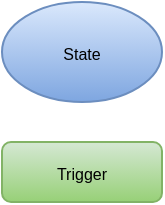 <mxfile version="13.9.9" type="device" pages="2"><diagram id="Wc4Q7DRSPfEDtNclYaYL" name="Legend"><mxGraphModel dx="813" dy="475" grid="1" gridSize="10" guides="1" tooltips="1" connect="1" arrows="1" fold="1" page="1" pageScale="1" pageWidth="850" pageHeight="1100" math="0" shadow="0"><root><mxCell id="0"/><mxCell id="1" parent="0"/><mxCell id="lno8jIFRdl_zvRskosYp-1" value="&lt;font color=&quot;#000000&quot; style=&quot;font-size: 8px&quot;&gt;Trigger&lt;/font&gt;" style="rounded=1;whiteSpace=wrap;html=1;fillColor=#d5e8d4;strokeColor=#82b366;gradientColor=#97d077;" vertex="1" parent="1"><mxGeometry x="60" y="100" width="80" height="30" as="geometry"/></mxCell><mxCell id="lno8jIFRdl_zvRskosYp-2" value="&lt;font color=&quot;#000000&quot; style=&quot;font-size: 8px&quot;&gt;State&lt;/font&gt;" style="ellipse;whiteSpace=wrap;html=1;fillColor=#dae8fc;strokeColor=#6c8ebf;gradientColor=#7ea6e0;" vertex="1" parent="1"><mxGeometry x="60" y="30" width="80" height="50" as="geometry"/></mxCell></root></mxGraphModel></diagram><diagram id="SwCKyzNLOO9j036D8Utl" name="Controller Logic"><mxGraphModel dx="1185" dy="693" grid="1" gridSize="10" guides="1" tooltips="1" connect="1" arrows="1" fold="1" page="1" pageScale="1" pageWidth="850" pageHeight="1100" math="0" shadow="0"><root><mxCell id="wyMptw_KKLvqIywOVhWa-0"/><mxCell id="wyMptw_KKLvqIywOVhWa-1" parent="wyMptw_KKLvqIywOVhWa-0"/><mxCell id="YByNZrxaGqACs-cKu3tb-0" value="&lt;font color=&quot;#000000&quot; style=&quot;font-size: 8px&quot;&gt;Read&lt;/font&gt;" style="ellipse;whiteSpace=wrap;html=1;fillColor=#dae8fc;strokeColor=#6c8ebf;gradientColor=#7ea6e0;" vertex="1" parent="wyMptw_KKLvqIywOVhWa-1"><mxGeometry x="370" y="710" width="80" height="50" as="geometry"/></mxCell><mxCell id="YByNZrxaGqACs-cKu3tb-1" value="&lt;font color=&quot;#000000&quot; style=&quot;font-size: 8px&quot;&gt;Low Power&lt;/font&gt;" style="ellipse;whiteSpace=wrap;html=1;fillColor=#dae8fc;strokeColor=#6c8ebf;gradientColor=#7ea6e0;" vertex="1" parent="wyMptw_KKLvqIywOVhWa-1"><mxGeometry x="580" y="830" width="80" height="50" as="geometry"/></mxCell><mxCell id="YByNZrxaGqACs-cKu3tb-2" value="&lt;font color=&quot;#000000&quot; style=&quot;font-size: 8px&quot;&gt;Write&lt;/font&gt;" style="ellipse;whiteSpace=wrap;html=1;fillColor=#dae8fc;strokeColor=#6c8ebf;gradientColor=#7ea6e0;" vertex="1" parent="wyMptw_KKLvqIywOVhWa-1"><mxGeometry x="100" y="710" width="80" height="50" as="geometry"/></mxCell><mxCell id="YByNZrxaGqACs-cKu3tb-3" value="&lt;font color=&quot;#000000&quot; style=&quot;font-size: 8px&quot;&gt;Idle&lt;/font&gt;" style="ellipse;whiteSpace=wrap;html=1;fillColor=#dae8fc;strokeColor=#6c8ebf;gradientColor=#7ea6e0;" vertex="1" parent="wyMptw_KKLvqIywOVhWa-1"><mxGeometry x="370" y="510" width="80" height="50" as="geometry"/></mxCell><mxCell id="YByNZrxaGqACs-cKu3tb-16" style="edgeStyle=orthogonalEdgeStyle;rounded=0;orthogonalLoop=1;jettySize=auto;html=1;entryX=0.5;entryY=0;entryDx=0;entryDy=0;" edge="1" parent="wyMptw_KKLvqIywOVhWa-1" source="YByNZrxaGqACs-cKu3tb-4" target="YByNZrxaGqACs-cKu3tb-10"><mxGeometry relative="1" as="geometry"/></mxCell><mxCell id="YByNZrxaGqACs-cKu3tb-4" value="&lt;font color=&quot;#000000&quot; style=&quot;font-size: 8px&quot;&gt;Initialization&lt;/font&gt;" style="ellipse;whiteSpace=wrap;html=1;fillColor=#dae8fc;strokeColor=#6c8ebf;gradientColor=#7ea6e0;" vertex="1" parent="wyMptw_KKLvqIywOVhWa-1"><mxGeometry x="370" y="340" width="80" height="50" as="geometry"/></mxCell><mxCell id="YByNZrxaGqACs-cKu3tb-5" value="&lt;font color=&quot;#000000&quot; style=&quot;font-size: 8px&quot;&gt;Reset&lt;/font&gt;" style="ellipse;whiteSpace=wrap;html=1;fillColor=#dae8fc;strokeColor=#6c8ebf;gradientColor=#7ea6e0;" vertex="1" parent="wyMptw_KKLvqIywOVhWa-1"><mxGeometry x="160" y="280" width="80" height="50" as="geometry"/></mxCell><mxCell id="YByNZrxaGqACs-cKu3tb-13" style="edgeStyle=orthogonalEdgeStyle;rounded=0;orthogonalLoop=1;jettySize=auto;html=1;entryX=0.25;entryY=0;entryDx=0;entryDy=0;" edge="1" parent="wyMptw_KKLvqIywOVhWa-1" source="YByNZrxaGqACs-cKu3tb-6" target="YByNZrxaGqACs-cKu3tb-9"><mxGeometry relative="1" as="geometry"><Array as="points"><mxPoint x="150" y="305"/><mxPoint x="150" y="180"/><mxPoint x="180" y="180"/></Array></mxGeometry></mxCell><mxCell id="YByNZrxaGqACs-cKu3tb-6" value="&lt;font color=&quot;#000000&quot; style=&quot;font-size: 8px&quot;&gt;Fault&lt;/font&gt;" style="ellipse;whiteSpace=wrap;html=1;fillColor=#dae8fc;strokeColor=#6c8ebf;gradientColor=#7ea6e0;" vertex="1" parent="wyMptw_KKLvqIywOVhWa-1"><mxGeometry x="40" y="280" width="80" height="50" as="geometry"/></mxCell><mxCell id="YByNZrxaGqACs-cKu3tb-11" style="edgeStyle=orthogonalEdgeStyle;rounded=0;orthogonalLoop=1;jettySize=auto;html=1;entryX=0.5;entryY=0;entryDx=0;entryDy=0;" edge="1" parent="wyMptw_KKLvqIywOVhWa-1" source="YByNZrxaGqACs-cKu3tb-7" target="YByNZrxaGqACs-cKu3tb-8"><mxGeometry relative="1" as="geometry"><Array as="points"><mxPoint x="140" y="170"/><mxPoint x="80" y="170"/></Array></mxGeometry></mxCell><mxCell id="YByNZrxaGqACs-cKu3tb-14" style="edgeStyle=orthogonalEdgeStyle;rounded=0;orthogonalLoop=1;jettySize=auto;html=1;entryX=0.75;entryY=0;entryDx=0;entryDy=0;" edge="1" parent="wyMptw_KKLvqIywOVhWa-1" source="YByNZrxaGqACs-cKu3tb-7" target="YByNZrxaGqACs-cKu3tb-9"><mxGeometry relative="1" as="geometry"><Array as="points"><mxPoint x="140" y="170"/><mxPoint x="220" y="170"/></Array></mxGeometry></mxCell><mxCell id="YByNZrxaGqACs-cKu3tb-7" value="&lt;font color=&quot;#000000&quot; style=&quot;font-size: 8px&quot;&gt;Any State&lt;/font&gt;" style="ellipse;whiteSpace=wrap;html=1;fillColor=#dae8fc;strokeColor=#6c8ebf;gradientColor=#7ea6e0;" vertex="1" parent="wyMptw_KKLvqIywOVhWa-1"><mxGeometry x="100" y="110" width="80" height="50" as="geometry"/></mxCell><mxCell id="YByNZrxaGqACs-cKu3tb-12" style="edgeStyle=orthogonalEdgeStyle;rounded=0;orthogonalLoop=1;jettySize=auto;html=1;entryX=0.5;entryY=0;entryDx=0;entryDy=0;" edge="1" parent="wyMptw_KKLvqIywOVhWa-1" source="YByNZrxaGqACs-cKu3tb-8" target="YByNZrxaGqACs-cKu3tb-6"><mxGeometry relative="1" as="geometry"/></mxCell><mxCell id="YByNZrxaGqACs-cKu3tb-8" value="&lt;font color=&quot;#000000&quot; style=&quot;font-size: 8px&quot;&gt;Fault Code != 0&lt;/font&gt;" style="rounded=1;whiteSpace=wrap;html=1;fillColor=#d5e8d4;strokeColor=#82b366;gradientColor=#97d077;" vertex="1" parent="wyMptw_KKLvqIywOVhWa-1"><mxGeometry x="40" y="200" width="80" height="30" as="geometry"/></mxCell><mxCell id="YByNZrxaGqACs-cKu3tb-15" style="edgeStyle=orthogonalEdgeStyle;rounded=0;orthogonalLoop=1;jettySize=auto;html=1;entryX=0.5;entryY=0;entryDx=0;entryDy=0;" edge="1" parent="wyMptw_KKLvqIywOVhWa-1" source="YByNZrxaGqACs-cKu3tb-9" target="YByNZrxaGqACs-cKu3tb-5"><mxGeometry relative="1" as="geometry"/></mxCell><mxCell id="YByNZrxaGqACs-cKu3tb-9" value="&lt;font color=&quot;#000000&quot; style=&quot;font-size: 8px&quot;&gt;Reset Flag Set&lt;/font&gt;" style="rounded=1;whiteSpace=wrap;html=1;fillColor=#d5e8d4;strokeColor=#82b366;gradientColor=#97d077;" vertex="1" parent="wyMptw_KKLvqIywOVhWa-1"><mxGeometry x="160" y="200" width="80" height="30" as="geometry"/></mxCell><mxCell id="YByNZrxaGqACs-cKu3tb-17" style="edgeStyle=orthogonalEdgeStyle;rounded=0;orthogonalLoop=1;jettySize=auto;html=1;entryX=0.5;entryY=0;entryDx=0;entryDy=0;" edge="1" parent="wyMptw_KKLvqIywOVhWa-1" source="YByNZrxaGqACs-cKu3tb-10" target="YByNZrxaGqACs-cKu3tb-3"><mxGeometry relative="1" as="geometry"/></mxCell><mxCell id="YByNZrxaGqACs-cKu3tb-10" value="&lt;font color=&quot;#000000&quot; style=&quot;font-size: 8px&quot;&gt;Initialization Done&lt;/font&gt;" style="rounded=1;whiteSpace=wrap;html=1;fillColor=#d5e8d4;strokeColor=#82b366;gradientColor=#97d077;" vertex="1" parent="wyMptw_KKLvqIywOVhWa-1"><mxGeometry x="370" y="430" width="80" height="30" as="geometry"/></mxCell><mxCell id="YByNZrxaGqACs-cKu3tb-18" value="&lt;font color=&quot;#000000&quot; style=&quot;font-size: 8px&quot;&gt;Write Flag Set&lt;/font&gt;" style="rounded=1;whiteSpace=wrap;html=1;fillColor=#d5e8d4;strokeColor=#82b366;gradientColor=#97d077;" vertex="1" parent="wyMptw_KKLvqIywOVhWa-1"><mxGeometry x="40" y="640" width="80" height="30" as="geometry"/></mxCell><mxCell id="YByNZrxaGqACs-cKu3tb-19" value="&lt;font color=&quot;#000000&quot; style=&quot;font-size: 8px&quot;&gt;Write Flag Cleared&lt;/font&gt;" style="rounded=1;whiteSpace=wrap;html=1;fillColor=#d5e8d4;strokeColor=#82b366;gradientColor=#97d077;" vertex="1" parent="wyMptw_KKLvqIywOVhWa-1"><mxGeometry x="170" y="640" width="80" height="30" as="geometry"/></mxCell><mxCell id="YByNZrxaGqACs-cKu3tb-20" value="&lt;font color=&quot;#000000&quot; style=&quot;font-size: 8px&quot;&gt;Read Flag Set&lt;/font&gt;" style="rounded=1;whiteSpace=wrap;html=1;fillColor=#d5e8d4;strokeColor=#82b366;gradientColor=#97d077;" vertex="1" parent="wyMptw_KKLvqIywOVhWa-1"><mxGeometry x="310" y="640" width="80" height="30" as="geometry"/></mxCell><mxCell id="YByNZrxaGqACs-cKu3tb-21" value="&lt;font color=&quot;#000000&quot; style=&quot;font-size: 8px&quot;&gt;Read Flag Cleared&lt;/font&gt;" style="rounded=1;whiteSpace=wrap;html=1;fillColor=#d5e8d4;strokeColor=#82b366;gradientColor=#97d077;" vertex="1" parent="wyMptw_KKLvqIywOVhWa-1"><mxGeometry x="425" y="640" width="80" height="30" as="geometry"/></mxCell><mxCell id="YByNZrxaGqACs-cKu3tb-22" value="&lt;font color=&quot;#000000&quot; style=&quot;font-size: 8px&quot;&gt;Low Power Flag Set&lt;/font&gt;" style="rounded=1;whiteSpace=wrap;html=1;fillColor=#d5e8d4;strokeColor=#82b366;gradientColor=#97d077;" vertex="1" parent="wyMptw_KKLvqIywOVhWa-1"><mxGeometry x="580" y="640" width="80" height="30" as="geometry"/></mxCell><mxCell id="YByNZrxaGqACs-cKu3tb-23" value="&lt;font color=&quot;#000000&quot; style=&quot;font-size: 8px&quot;&gt;Low Power Flag Cleared&lt;/font&gt;" style="rounded=1;whiteSpace=wrap;html=1;fillColor=#d5e8d4;strokeColor=#82b366;gradientColor=#97d077;" vertex="1" parent="wyMptw_KKLvqIywOVhWa-1"><mxGeometry x="710" y="640" width="80" height="30" as="geometry"/></mxCell><mxCell id="YByNZrxaGqACs-cKu3tb-24" value="&lt;font color=&quot;#000000&quot; style=&quot;font-size: 8px&quot;&gt;Low Power Transition&amp;nbsp;&lt;/font&gt;" style="ellipse;whiteSpace=wrap;html=1;fillColor=#dae8fc;strokeColor=#6c8ebf;gradientColor=#7ea6e0;" vertex="1" parent="wyMptw_KKLvqIywOVhWa-1"><mxGeometry x="580" y="720" width="80" height="50" as="geometry"/></mxCell></root></mxGraphModel></diagram></mxfile>